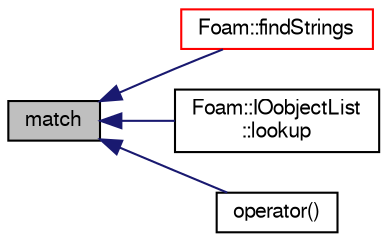 digraph "match"
{
  bgcolor="transparent";
  edge [fontname="FreeSans",fontsize="10",labelfontname="FreeSans",labelfontsize="10"];
  node [fontname="FreeSans",fontsize="10",shape=record];
  rankdir="LR";
  Node10 [label="match",height=0.2,width=0.4,color="black", fillcolor="grey75", style="filled", fontcolor="black"];
  Node10 -> Node11 [dir="back",color="midnightblue",fontsize="10",style="solid",fontname="FreeSans"];
  Node11 [label="Foam::findStrings",height=0.2,width=0.4,color="red",URL="$a21124.html#a24d78dbd0055269ca2a05f27a1edebff",tooltip="Return true if string matches one of the regular expressions. "];
  Node10 -> Node392 [dir="back",color="midnightblue",fontsize="10",style="solid",fontname="FreeSans"];
  Node392 [label="Foam::IOobjectList\l::lookup",height=0.2,width=0.4,color="black",URL="$a26146.html#ad98a7f7acf75190c4553ef82ee46c9cc",tooltip="Return the list for all IOobects whose name matches name. "];
  Node10 -> Node393 [dir="back",color="midnightblue",fontsize="10",style="solid",fontname="FreeSans"];
  Node393 [label="operator()",height=0.2,width=0.4,color="black",URL="$a28246.html#a44b04b5d395a2d203d719655ba21f882",tooltip="Return underlying list of wordRe. "];
}
